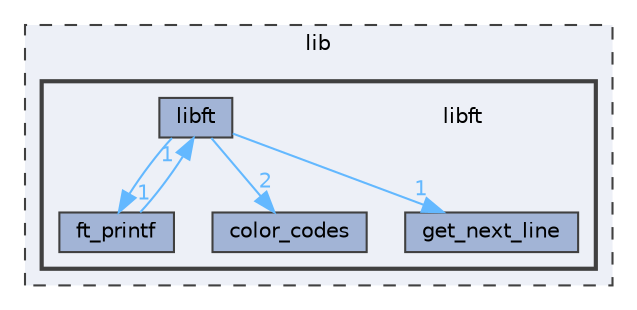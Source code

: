 digraph "lib/libft"
{
 // LATEX_PDF_SIZE
  bgcolor="transparent";
  edge [fontname=Helvetica,fontsize=10,labelfontname=Helvetica,labelfontsize=10];
  node [fontname=Helvetica,fontsize=10,shape=box,height=0.2,width=0.4];
  compound=true
  subgraph clusterdir_97aefd0d527b934f1d99a682da8fe6a9 {
    graph [ bgcolor="#edf0f7", pencolor="grey25", label="lib", fontname=Helvetica,fontsize=10 style="filled,dashed", URL="dir_97aefd0d527b934f1d99a682da8fe6a9.html",tooltip=""]
  subgraph clusterdir_c9da52723279fdd7d12e00356892e9e5 {
    graph [ bgcolor="#edf0f7", pencolor="grey25", label="", fontname=Helvetica,fontsize=10 style="filled,bold", URL="dir_c9da52723279fdd7d12e00356892e9e5.html",tooltip=""]
    dir_c9da52723279fdd7d12e00356892e9e5 [shape=plaintext, label="libft"];
  dir_1e3a86fc5d3567cf819ca1e646df3b25 [label="color_codes", fillcolor="#a2b4d6", color="grey25", style="filled", URL="dir_1e3a86fc5d3567cf819ca1e646df3b25.html",tooltip=""];
  dir_a821af3dff78fed06d6d96cbaddfbd64 [label="ft_printf", fillcolor="#a2b4d6", color="grey25", style="filled", URL="dir_a821af3dff78fed06d6d96cbaddfbd64.html",tooltip=""];
  dir_1658ab69b370ef9bd233e60ade3d7cd9 [label="get_next_line", fillcolor="#a2b4d6", color="grey25", style="filled", URL="dir_1658ab69b370ef9bd233e60ade3d7cd9.html",tooltip=""];
  dir_968d47ffe627ddfc7390d54010d88b48 [label="libft", fillcolor="#a2b4d6", color="grey25", style="filled", URL="dir_968d47ffe627ddfc7390d54010d88b48.html",tooltip=""];
  }
  }
  dir_a821af3dff78fed06d6d96cbaddfbd64->dir_968d47ffe627ddfc7390d54010d88b48 [headlabel="1", labeldistance=1.5 headhref="dir_000001_000006.html" href="dir_000001_000006.html" color="steelblue1" fontcolor="steelblue1"];
  dir_968d47ffe627ddfc7390d54010d88b48->dir_1658ab69b370ef9bd233e60ade3d7cd9 [headlabel="1", labeldistance=1.5 headhref="dir_000006_000002.html" href="dir_000006_000002.html" color="steelblue1" fontcolor="steelblue1"];
  dir_968d47ffe627ddfc7390d54010d88b48->dir_1e3a86fc5d3567cf819ca1e646df3b25 [headlabel="2", labeldistance=1.5 headhref="dir_000006_000000.html" href="dir_000006_000000.html" color="steelblue1" fontcolor="steelblue1"];
  dir_968d47ffe627ddfc7390d54010d88b48->dir_a821af3dff78fed06d6d96cbaddfbd64 [headlabel="1", labeldistance=1.5 headhref="dir_000006_000001.html" href="dir_000006_000001.html" color="steelblue1" fontcolor="steelblue1"];
}
